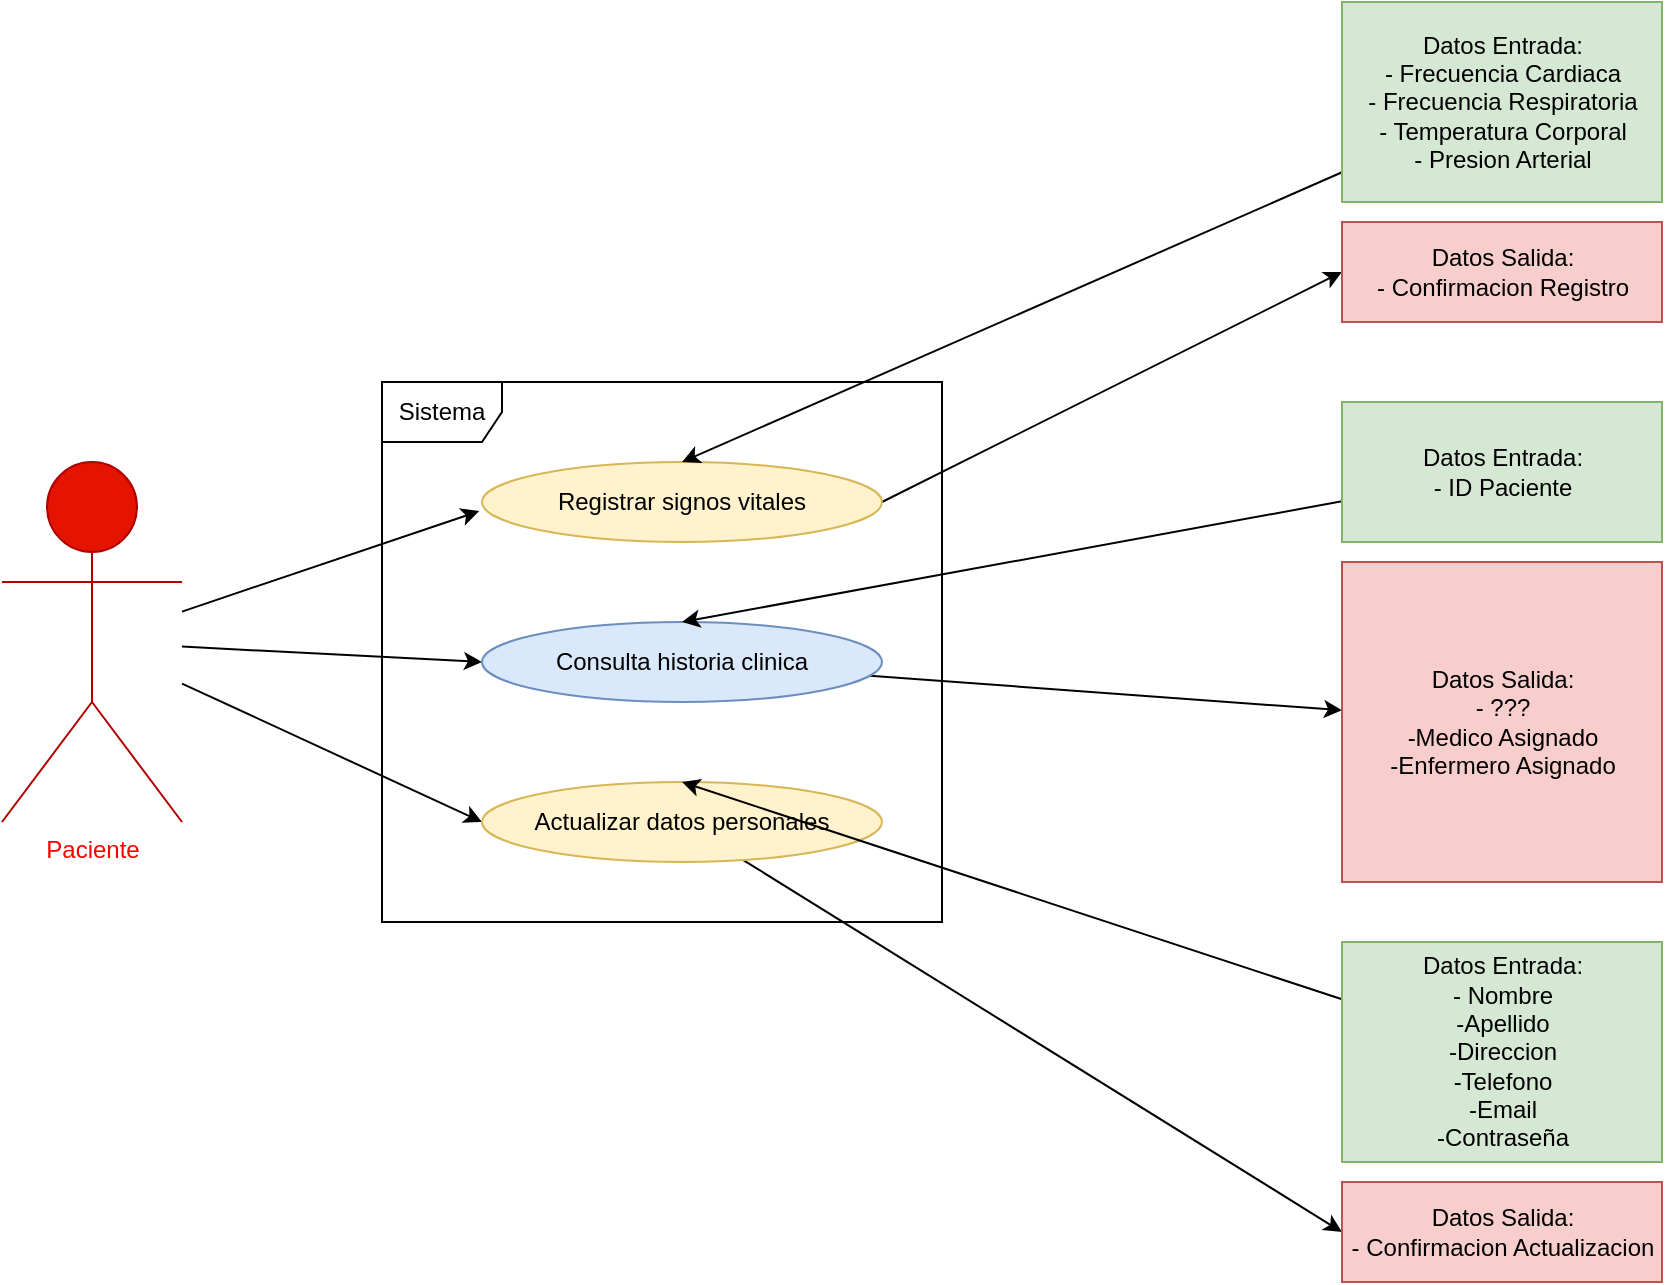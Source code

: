<mxfile version="20.2.7" type="github">
  <diagram id="egTlvu28jpOTDEv3fnPV" name="Page-1">
    <mxGraphModel dx="973" dy="1983" grid="1" gridSize="10" guides="1" tooltips="1" connect="1" arrows="1" fold="1" page="1" pageScale="1" pageWidth="850" pageHeight="1100" math="0" shadow="0">
      <root>
        <mxCell id="0" />
        <mxCell id="1" parent="0" />
        <mxCell id="lqsnWIF8sEhZWvRPbTXn-1" value="Sistema" style="shape=umlFrame;whiteSpace=wrap;html=1;" vertex="1" parent="1">
          <mxGeometry x="520" y="150" width="280" height="270" as="geometry" />
        </mxCell>
        <mxCell id="lqsnWIF8sEhZWvRPbTXn-2" style="rounded=0;orthogonalLoop=1;jettySize=auto;html=1;entryX=-0.007;entryY=0.614;entryDx=0;entryDy=0;entryPerimeter=0;" edge="1" parent="1" source="lqsnWIF8sEhZWvRPbTXn-10" target="lqsnWIF8sEhZWvRPbTXn-12">
          <mxGeometry relative="1" as="geometry" />
        </mxCell>
        <mxCell id="lqsnWIF8sEhZWvRPbTXn-3" style="rounded=0;orthogonalLoop=1;jettySize=auto;html=1;entryX=0;entryY=0.5;entryDx=0;entryDy=0;" edge="1" parent="1" source="lqsnWIF8sEhZWvRPbTXn-10" target="lqsnWIF8sEhZWvRPbTXn-14">
          <mxGeometry relative="1" as="geometry" />
        </mxCell>
        <mxCell id="lqsnWIF8sEhZWvRPbTXn-4" style="rounded=0;orthogonalLoop=1;jettySize=auto;html=1;entryX=0;entryY=0.5;entryDx=0;entryDy=0;" edge="1" parent="1" source="lqsnWIF8sEhZWvRPbTXn-10" target="lqsnWIF8sEhZWvRPbTXn-16">
          <mxGeometry relative="1" as="geometry" />
        </mxCell>
        <mxCell id="lqsnWIF8sEhZWvRPbTXn-5" style="orthogonalLoop=1;jettySize=auto;html=1;strokeColor=none;" edge="1" parent="1" source="lqsnWIF8sEhZWvRPbTXn-10">
          <mxGeometry relative="1" as="geometry">
            <mxPoint x="570" y="450" as="targetPoint" />
          </mxGeometry>
        </mxCell>
        <mxCell id="lqsnWIF8sEhZWvRPbTXn-10" value="Paciente&lt;br&gt;" style="shape=umlActor;verticalLabelPosition=bottom;verticalAlign=top;html=1;fillColor=#e51400;fontColor=#FF0000;strokeColor=#B20000;" vertex="1" parent="1">
          <mxGeometry x="330" y="190" width="90" height="180" as="geometry" />
        </mxCell>
        <mxCell id="lqsnWIF8sEhZWvRPbTXn-11" style="edgeStyle=none;rounded=0;orthogonalLoop=1;jettySize=auto;html=1;entryX=0;entryY=0.5;entryDx=0;entryDy=0;exitX=1;exitY=0.5;exitDx=0;exitDy=0;" edge="1" parent="1" source="lqsnWIF8sEhZWvRPbTXn-12" target="lqsnWIF8sEhZWvRPbTXn-39">
          <mxGeometry relative="1" as="geometry" />
        </mxCell>
        <mxCell id="lqsnWIF8sEhZWvRPbTXn-12" value="Registrar signos vitales" style="ellipse;whiteSpace=wrap;html=1;fillColor=#fff2cc;strokeColor=#d6b656;" vertex="1" parent="1">
          <mxGeometry x="570" y="190" width="200" height="40" as="geometry" />
        </mxCell>
        <mxCell id="lqsnWIF8sEhZWvRPbTXn-13" style="edgeStyle=none;rounded=0;orthogonalLoop=1;jettySize=auto;html=1;" edge="1" parent="1" source="lqsnWIF8sEhZWvRPbTXn-14" target="lqsnWIF8sEhZWvRPbTXn-40">
          <mxGeometry relative="1" as="geometry" />
        </mxCell>
        <mxCell id="lqsnWIF8sEhZWvRPbTXn-14" value="Consulta historia clinica" style="ellipse;whiteSpace=wrap;html=1;fillColor=#dae8fc;strokeColor=#6c8ebf;" vertex="1" parent="1">
          <mxGeometry x="570" y="270" width="200" height="40" as="geometry" />
        </mxCell>
        <mxCell id="lqsnWIF8sEhZWvRPbTXn-15" style="edgeStyle=none;rounded=0;orthogonalLoop=1;jettySize=auto;html=1;entryX=0;entryY=0.5;entryDx=0;entryDy=0;" edge="1" parent="1" source="lqsnWIF8sEhZWvRPbTXn-16" target="lqsnWIF8sEhZWvRPbTXn-41">
          <mxGeometry relative="1" as="geometry" />
        </mxCell>
        <mxCell id="lqsnWIF8sEhZWvRPbTXn-16" value="Actualizar datos personales" style="ellipse;whiteSpace=wrap;html=1;fillColor=#fff2cc;strokeColor=#d6b656;" vertex="1" parent="1">
          <mxGeometry x="570" y="350" width="200" height="40" as="geometry" />
        </mxCell>
        <mxCell id="lqsnWIF8sEhZWvRPbTXn-25" style="edgeStyle=none;rounded=0;orthogonalLoop=1;jettySize=auto;html=1;entryX=0.5;entryY=0;entryDx=0;entryDy=0;" edge="1" parent="1" source="lqsnWIF8sEhZWvRPbTXn-26" target="lqsnWIF8sEhZWvRPbTXn-12">
          <mxGeometry relative="1" as="geometry" />
        </mxCell>
        <mxCell id="lqsnWIF8sEhZWvRPbTXn-26" value="Datos Entrada:&lt;br&gt;- Frecuencia Cardiaca&lt;br&gt;- Frecuencia Respiratoria&lt;br&gt;- Temperatura Corporal&lt;br&gt;- Presion Arterial" style="html=1;fillColor=#d5e8d4;strokeColor=#82b366;" vertex="1" parent="1">
          <mxGeometry x="1000" y="-40" width="160" height="100" as="geometry" />
        </mxCell>
        <mxCell id="lqsnWIF8sEhZWvRPbTXn-27" style="edgeStyle=none;rounded=0;orthogonalLoop=1;jettySize=auto;html=1;entryX=0.5;entryY=0;entryDx=0;entryDy=0;" edge="1" parent="1" source="lqsnWIF8sEhZWvRPbTXn-28" target="lqsnWIF8sEhZWvRPbTXn-14">
          <mxGeometry relative="1" as="geometry" />
        </mxCell>
        <mxCell id="lqsnWIF8sEhZWvRPbTXn-28" value="Datos Entrada:&lt;br&gt;- ID Paciente" style="html=1;fillColor=#d5e8d4;strokeColor=#82b366;" vertex="1" parent="1">
          <mxGeometry x="1000" y="160" width="160" height="70" as="geometry" />
        </mxCell>
        <mxCell id="lqsnWIF8sEhZWvRPbTXn-29" style="edgeStyle=none;rounded=0;orthogonalLoop=1;jettySize=auto;html=1;entryX=0.5;entryY=0;entryDx=0;entryDy=0;" edge="1" parent="1" source="lqsnWIF8sEhZWvRPbTXn-30" target="lqsnWIF8sEhZWvRPbTXn-16">
          <mxGeometry relative="1" as="geometry" />
        </mxCell>
        <mxCell id="lqsnWIF8sEhZWvRPbTXn-30" value="Datos Entrada:&lt;br&gt;- Nombre&lt;br&gt;-Apellido&lt;br&gt;-Direccion&lt;br&gt;-Telefono&lt;br&gt;-Email&lt;br&gt;-Contraseña" style="html=1;fillColor=#d5e8d4;strokeColor=#82b366;" vertex="1" parent="1">
          <mxGeometry x="1000" y="430" width="160" height="110" as="geometry" />
        </mxCell>
        <mxCell id="lqsnWIF8sEhZWvRPbTXn-39" value="Datos Salida:&lt;br&gt;- Confirmacion Registro" style="html=1;fillColor=#f8cecc;strokeColor=#b85450;" vertex="1" parent="1">
          <mxGeometry x="1000" y="70" width="160" height="50" as="geometry" />
        </mxCell>
        <mxCell id="lqsnWIF8sEhZWvRPbTXn-40" value="Datos Salida:&lt;br&gt;- ???&lt;br&gt;-Medico Asignado&lt;br&gt;-Enfermero Asignado" style="html=1;fillColor=#f8cecc;strokeColor=#b85450;" vertex="1" parent="1">
          <mxGeometry x="1000" y="240" width="160" height="160" as="geometry" />
        </mxCell>
        <mxCell id="lqsnWIF8sEhZWvRPbTXn-41" value="Datos Salida:&lt;br&gt;- Confirmacion Actualizacion" style="html=1;fillColor=#f8cecc;strokeColor=#b85450;" vertex="1" parent="1">
          <mxGeometry x="1000" y="550" width="160" height="50" as="geometry" />
        </mxCell>
      </root>
    </mxGraphModel>
  </diagram>
</mxfile>
